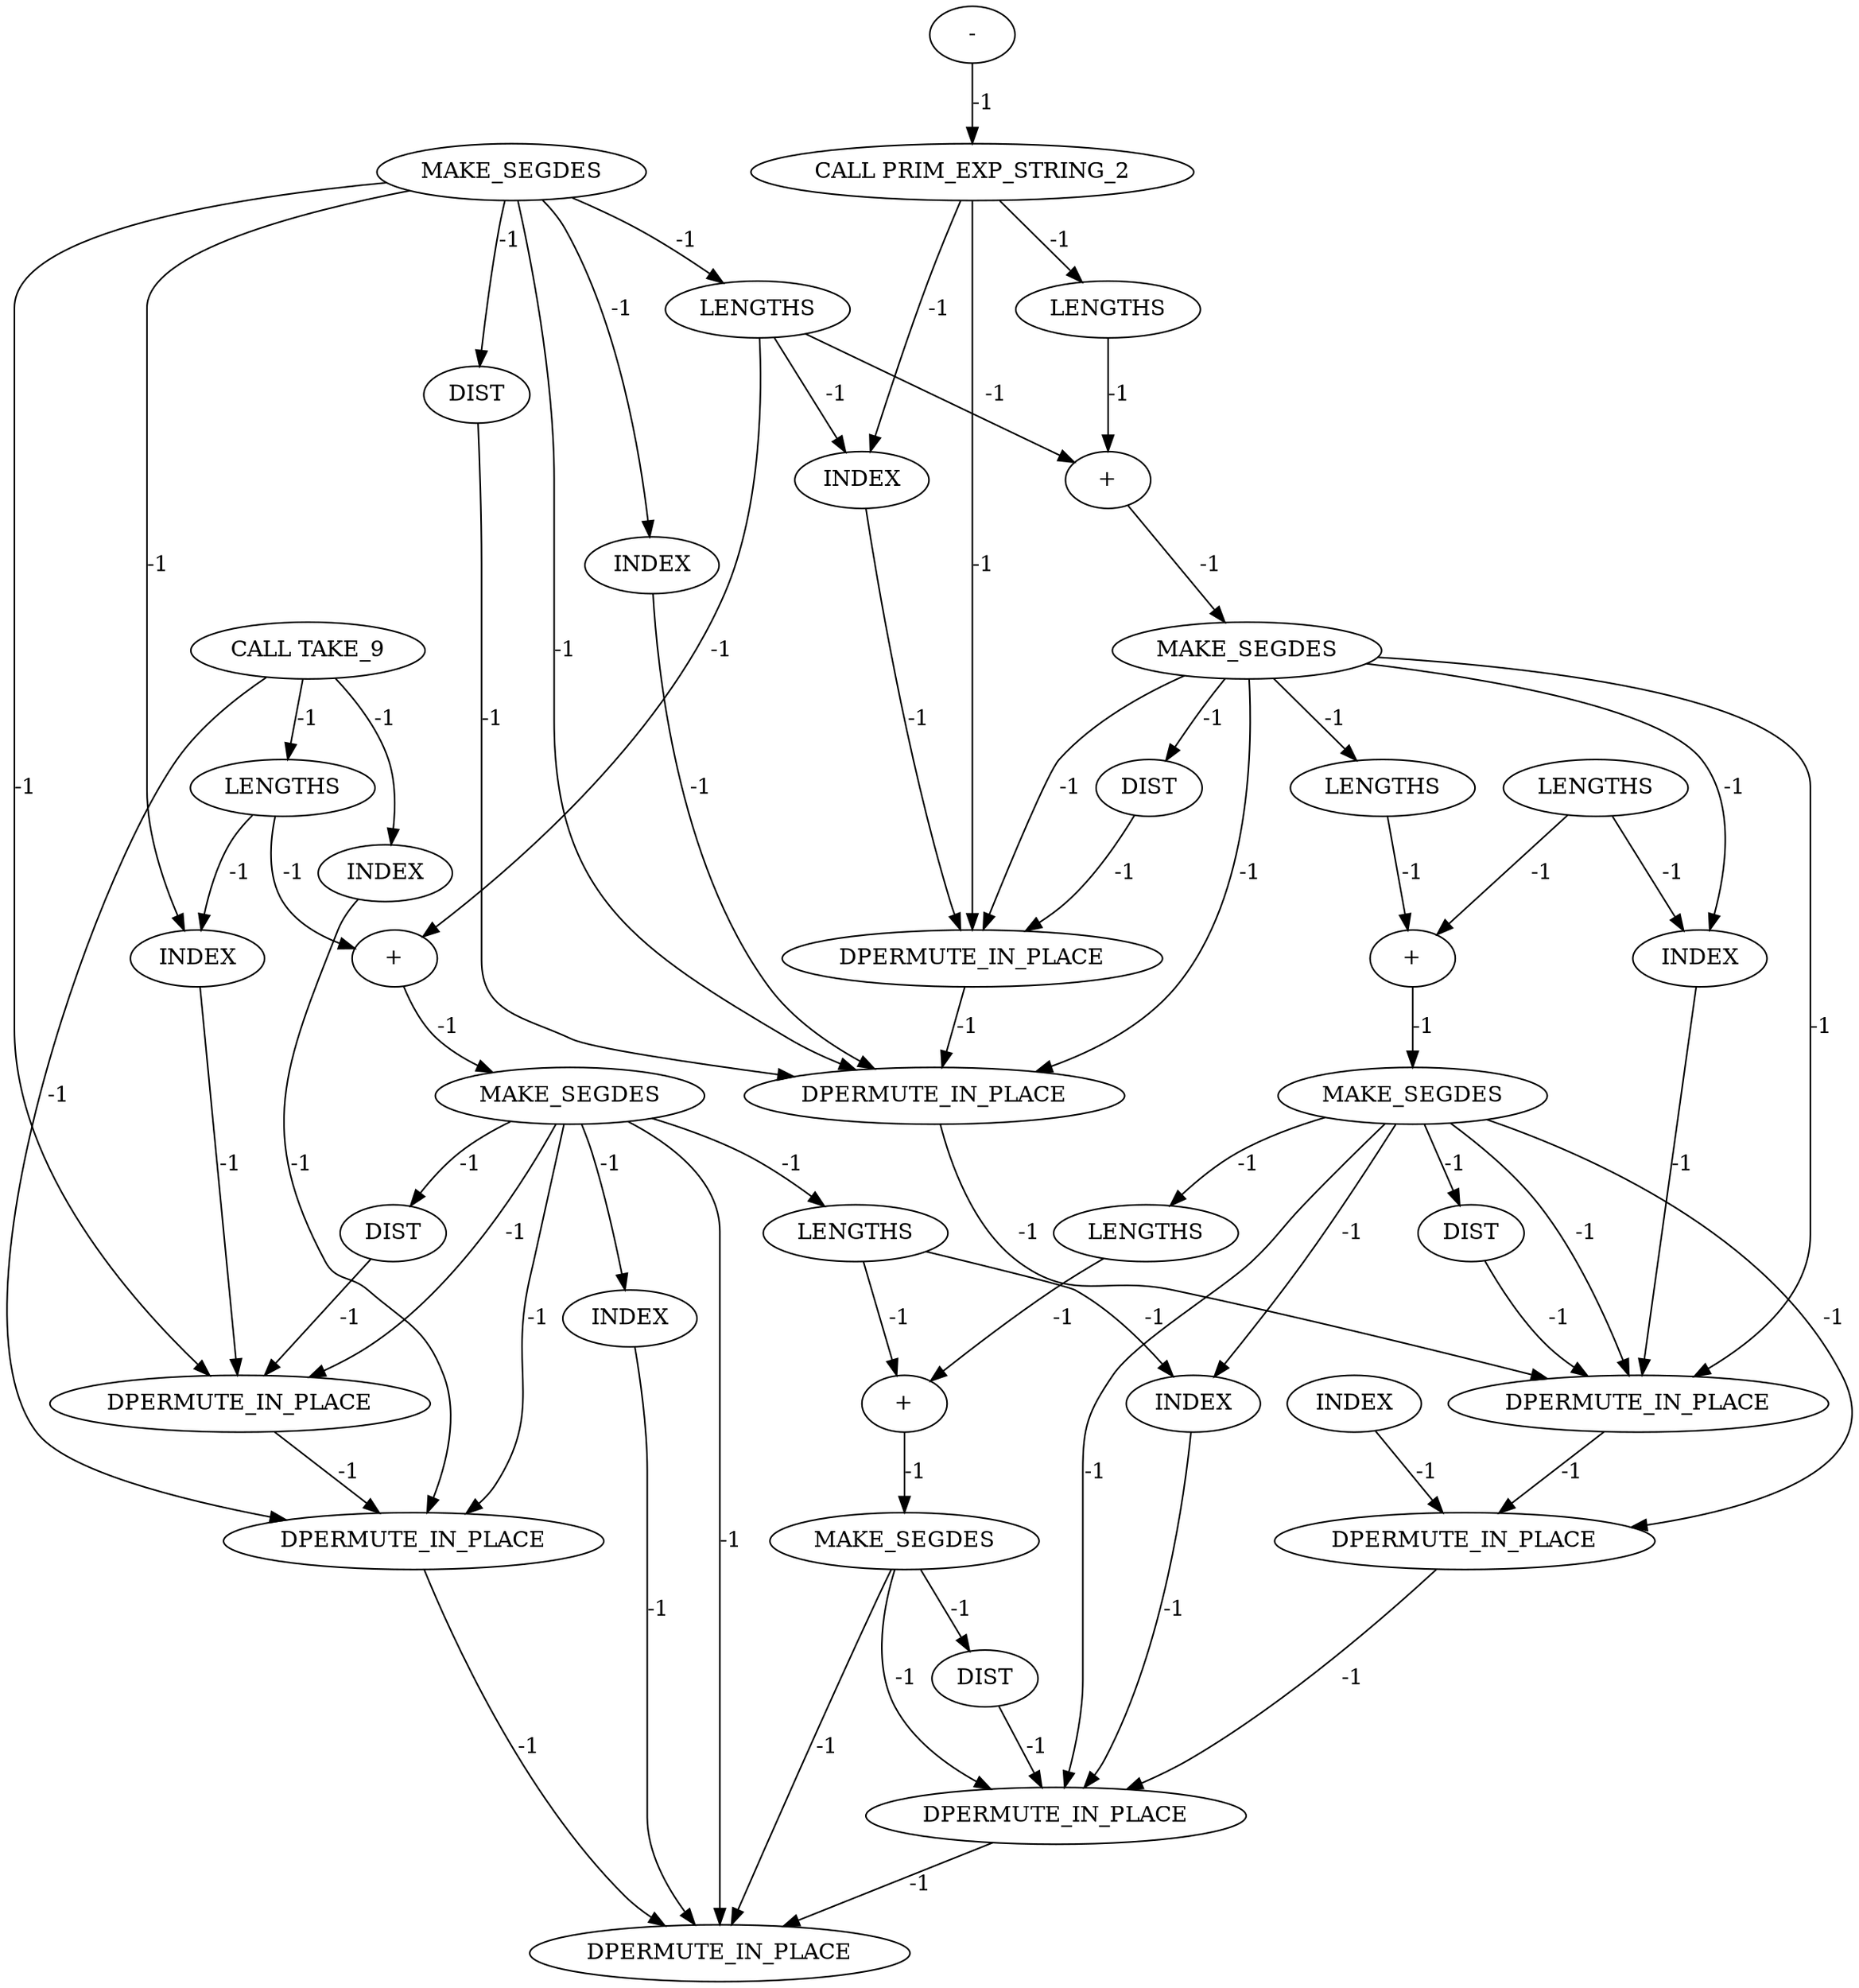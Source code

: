 digraph {
	ep_A_INST_9301 [label=LENGTHS cost=0]
	ep_A_INST_9397 [label=DIST cost=0]
	ep_A_INST_1448 [label="-" cost=0]
	ep_A_INST_9391 [label=MAKE_SEGDES cost=0]
	ep_A_INST_9076 [label=LENGTHS cost=0]
	ep_A_INST_9319 [label=LENGTHS cost=0]
	ep_A_INST_1431 [label=MAKE_SEGDES cost=0]
	ep_A_INST_9088 [label=DIST cost=0]
	ep_A_INST_1429 [label="CALL TAKE_9" cost=0]
	ep_A_INST_1449 [label="CALL PRIM_EXP_STRING_2" cost=0]
	ep_A_INST_9320 [label="+" cost=0]
	ep_A_INST_9259 [label=MAKE_SEGDES cost=0]
	ep_A_INST_9367 [label=LENGTHS cost=0]
	ep_A_INST_9082 [label=MAKE_SEGDES cost=0]
	ep_A_INST_9220 [label=DIST cost=0]
	ep_A_INST_10416 [label=DPERMUTE_IN_PLACE cost=0]
	ep_A_INST_9058 [label=LENGTHS cost=0]
	ep_A_INST_10415 [label=DPERMUTE_IN_PLACE cost=0]
	ep_A_INST_9309 [label=INDEX cost=0]
	ep_A_INST_10419 [label=DPERMUTE_IN_PLACE cost=0]
	ep_A_INST_10417 [label=DPERMUTE_IN_PLACE cost=0]
	ep_A_INST_10414 [label=DPERMUTE_IN_PLACE cost=0]
	ep_A_INST_9054 [label=INDEX cost=0]
	ep_A_INST_9253 [label=LENGTHS cost=0]
	ep_A_INST_10420 [label=DPERMUTE_IN_PLACE cost=0]
	ep_A_INST_9066 [label=INDEX cost=0]
	ep_A_INST_10418 [label=DPERMUTE_IN_PLACE cost=0]
	ep_A_INST_10421 [label=DPERMUTE_IN_PLACE cost=0]
	ep_A_INST_9077 [label="+" cost=0]
	ep_A_INST_9297 [label=INDEX cost=0]
	ep_A_INST_9331 [label=DIST cost=0]
	ep_A_INST_9375 [label=INDEX cost=0]
	ep_A_INST_9254 [label="+" cost=0]
	ep_A_INST_9386 [label="+" cost=0]
	ep_A_INST_9363 [label=INDEX cost=0]
	ep_A_INST_9325 [label=MAKE_SEGDES cost=0]
	ep_A_INST_9385 [label=LENGTHS cost=0]
	ep_A_INST_9265 [label=DIST cost=0]
	ep_A_INST_9243 [label=INDEX cost=0]
	ep_A_INST_9231 [label=INDEX cost=0]
	ep_A_INST_9301 -> ep_A_INST_9309 [label=-1 cost=-1]
	ep_A_INST_9301 -> ep_A_INST_9320 [label=-1 cost=-1]
	ep_A_INST_9397 -> ep_A_INST_10420 [label=-1 cost=-1]
	ep_A_INST_1448 -> ep_A_INST_1449 [label=-1 cost=-1]
	ep_A_INST_9391 -> ep_A_INST_9397 [label=-1 cost=-1]
	ep_A_INST_9391 -> ep_A_INST_10420 [label=-1 cost=-1]
	ep_A_INST_9391 -> ep_A_INST_10421 [label=-1 cost=-1]
	ep_A_INST_9076 -> ep_A_INST_9077 [label=-1 cost=-1]
	ep_A_INST_9076 -> ep_A_INST_9243 [label=-1 cost=-1]
	ep_A_INST_9076 -> ep_A_INST_9254 [label=-1 cost=-1]
	ep_A_INST_9319 -> ep_A_INST_9320 [label=-1 cost=-1]
	ep_A_INST_1431 -> ep_A_INST_9066 [label=-1 cost=-1]
	ep_A_INST_1431 -> ep_A_INST_9076 [label=-1 cost=-1]
	ep_A_INST_1431 -> ep_A_INST_10414 [label=-1 cost=-1]
	ep_A_INST_1431 -> ep_A_INST_9220 [label=-1 cost=-1]
	ep_A_INST_1431 -> ep_A_INST_9231 [label=-1 cost=-1]
	ep_A_INST_1431 -> ep_A_INST_10417 [label=-1 cost=-1]
	ep_A_INST_9088 -> ep_A_INST_10414 [label=-1 cost=-1]
	ep_A_INST_1429 -> ep_A_INST_9054 [label=-1 cost=-1]
	ep_A_INST_1429 -> ep_A_INST_9058 [label=-1 cost=-1]
	ep_A_INST_1429 -> ep_A_INST_10415 [label=-1 cost=-1]
	ep_A_INST_1449 -> ep_A_INST_9243 [label=-1 cost=-1]
	ep_A_INST_1449 -> ep_A_INST_9253 [label=-1 cost=-1]
	ep_A_INST_1449 -> ep_A_INST_10416 [label=-1 cost=-1]
	ep_A_INST_9320 -> ep_A_INST_9325 [label=-1 cost=-1]
	ep_A_INST_9259 -> ep_A_INST_9265 [label=-1 cost=-1]
	ep_A_INST_9259 -> ep_A_INST_10416 [label=-1 cost=-1]
	ep_A_INST_9259 -> ep_A_INST_10417 [label=-1 cost=-1]
	ep_A_INST_9259 -> ep_A_INST_9309 [label=-1 cost=-1]
	ep_A_INST_9259 -> ep_A_INST_9319 [label=-1 cost=-1]
	ep_A_INST_9259 -> ep_A_INST_10418 [label=-1 cost=-1]
	ep_A_INST_9367 -> ep_A_INST_9375 [label=-1 cost=-1]
	ep_A_INST_9367 -> ep_A_INST_9386 [label=-1 cost=-1]
	ep_A_INST_9082 -> ep_A_INST_9088 [label=-1 cost=-1]
	ep_A_INST_9082 -> ep_A_INST_10414 [label=-1 cost=-1]
	ep_A_INST_9082 -> ep_A_INST_10415 [label=-1 cost=-1]
	ep_A_INST_9082 -> ep_A_INST_9363 [label=-1 cost=-1]
	ep_A_INST_9082 -> ep_A_INST_9367 [label=-1 cost=-1]
	ep_A_INST_9082 -> ep_A_INST_10421 [label=-1 cost=-1]
	ep_A_INST_9220 -> ep_A_INST_10417 [label=-1 cost=-1]
	ep_A_INST_10416 -> ep_A_INST_10417 [label=-1 cost=-1]
	ep_A_INST_9058 -> ep_A_INST_9066 [label=-1 cost=-1]
	ep_A_INST_9058 -> ep_A_INST_9077 [label=-1 cost=-1]
	ep_A_INST_10415 -> ep_A_INST_10421 [label=-1 cost=-1]
	ep_A_INST_9309 -> ep_A_INST_10418 [label=-1 cost=-1]
	ep_A_INST_10419 -> ep_A_INST_10420 [label=-1 cost=-1]
	ep_A_INST_10417 -> ep_A_INST_10418 [label=-1 cost=-1]
	ep_A_INST_10414 -> ep_A_INST_10415 [label=-1 cost=-1]
	ep_A_INST_9054 -> ep_A_INST_10415 [label=-1 cost=-1]
	ep_A_INST_9253 -> ep_A_INST_9254 [label=-1 cost=-1]
	ep_A_INST_10420 -> ep_A_INST_10421 [label=-1 cost=-1]
	ep_A_INST_9066 -> ep_A_INST_10414 [label=-1 cost=-1]
	ep_A_INST_10418 -> ep_A_INST_10419 [label=-1 cost=-1]
	ep_A_INST_9077 -> ep_A_INST_9082 [label=-1 cost=-1]
	ep_A_INST_9297 -> ep_A_INST_10419 [label=-1 cost=-1]
	ep_A_INST_9331 -> ep_A_INST_10418 [label=-1 cost=-1]
	ep_A_INST_9375 -> ep_A_INST_10420 [label=-1 cost=-1]
	ep_A_INST_9254 -> ep_A_INST_9259 [label=-1 cost=-1]
	ep_A_INST_9386 -> ep_A_INST_9391 [label=-1 cost=-1]
	ep_A_INST_9363 -> ep_A_INST_10421 [label=-1 cost=-1]
	ep_A_INST_9325 -> ep_A_INST_9331 [label=-1 cost=-1]
	ep_A_INST_9325 -> ep_A_INST_10418 [label=-1 cost=-1]
	ep_A_INST_9325 -> ep_A_INST_10419 [label=-1 cost=-1]
	ep_A_INST_9325 -> ep_A_INST_9375 [label=-1 cost=-1]
	ep_A_INST_9325 -> ep_A_INST_9385 [label=-1 cost=-1]
	ep_A_INST_9325 -> ep_A_INST_10420 [label=-1 cost=-1]
	ep_A_INST_9385 -> ep_A_INST_9386 [label=-1 cost=-1]
	ep_A_INST_9265 -> ep_A_INST_10416 [label=-1 cost=-1]
	ep_A_INST_9243 -> ep_A_INST_10416 [label=-1 cost=-1]
	ep_A_INST_9231 -> ep_A_INST_10417 [label=-1 cost=-1]
}
